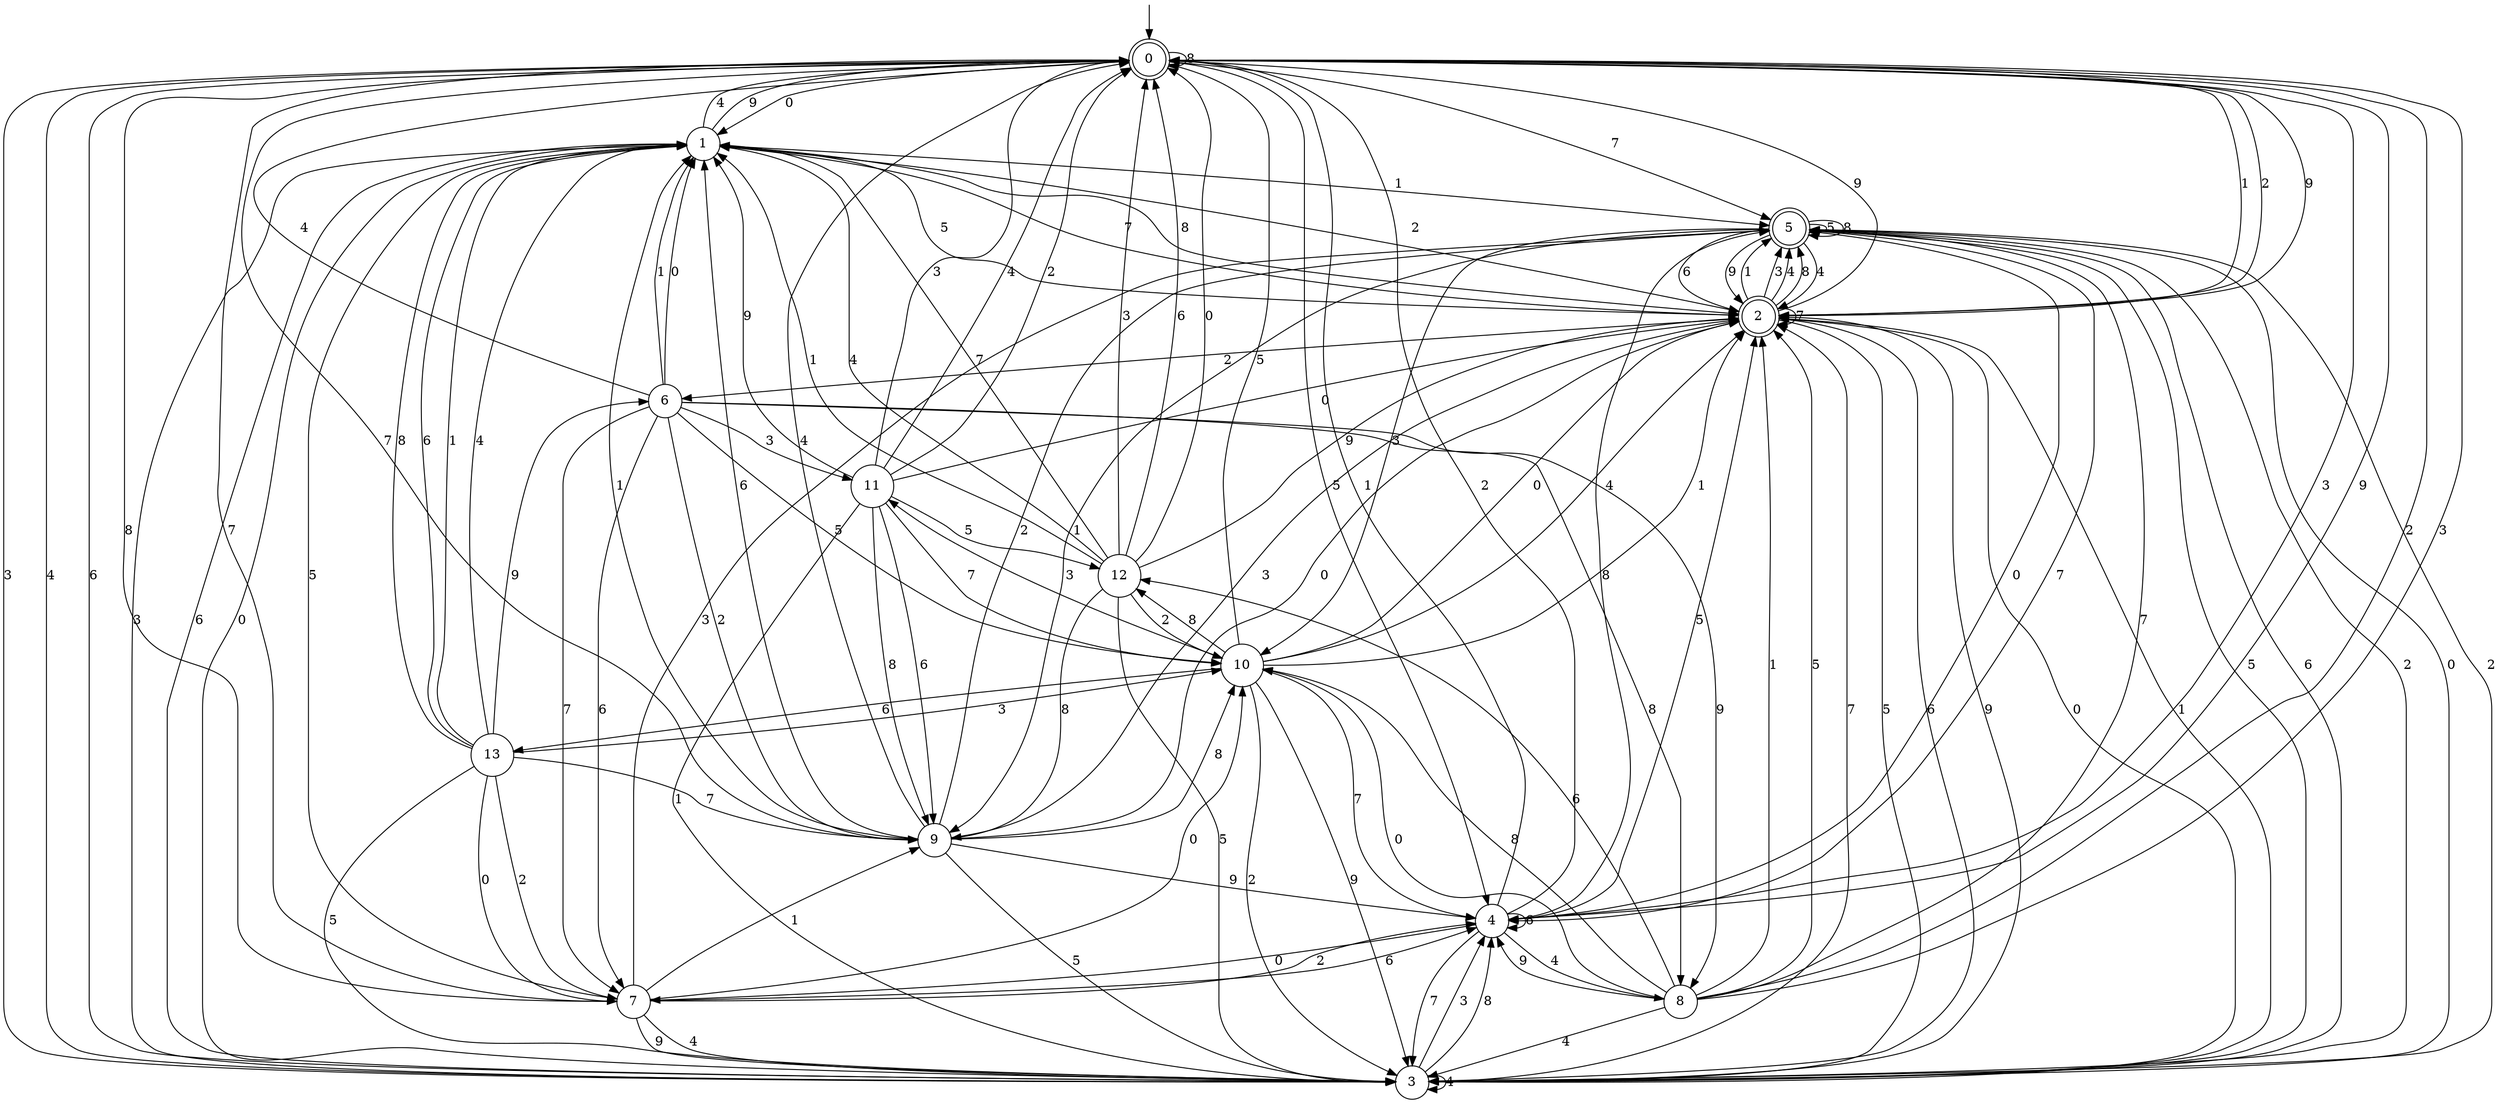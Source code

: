 digraph g {

	s0 [shape="doublecircle" label="0"];
	s1 [shape="circle" label="1"];
	s2 [shape="doublecircle" label="2"];
	s3 [shape="circle" label="3"];
	s4 [shape="circle" label="4"];
	s5 [shape="doublecircle" label="5"];
	s6 [shape="circle" label="6"];
	s7 [shape="circle" label="7"];
	s8 [shape="circle" label="8"];
	s9 [shape="circle" label="9"];
	s10 [shape="circle" label="10"];
	s11 [shape="circle" label="11"];
	s12 [shape="circle" label="12"];
	s13 [shape="circle" label="13"];
	s0 -> s1 [label="0"];
	s0 -> s2 [label="1"];
	s0 -> s2 [label="2"];
	s0 -> s3 [label="3"];
	s0 -> s3 [label="4"];
	s0 -> s4 [label="5"];
	s0 -> s3 [label="6"];
	s0 -> s5 [label="7"];
	s0 -> s0 [label="8"];
	s0 -> s2 [label="9"];
	s1 -> s3 [label="0"];
	s1 -> s5 [label="1"];
	s1 -> s2 [label="2"];
	s1 -> s3 [label="3"];
	s1 -> s0 [label="4"];
	s1 -> s2 [label="5"];
	s1 -> s3 [label="6"];
	s1 -> s2 [label="7"];
	s1 -> s2 [label="8"];
	s1 -> s0 [label="9"];
	s2 -> s3 [label="0"];
	s2 -> s5 [label="1"];
	s2 -> s6 [label="2"];
	s2 -> s5 [label="3"];
	s2 -> s5 [label="4"];
	s2 -> s3 [label="5"];
	s2 -> s3 [label="6"];
	s2 -> s2 [label="7"];
	s2 -> s5 [label="8"];
	s2 -> s0 [label="9"];
	s3 -> s5 [label="0"];
	s3 -> s2 [label="1"];
	s3 -> s5 [label="2"];
	s3 -> s4 [label="3"];
	s3 -> s3 [label="4"];
	s3 -> s5 [label="5"];
	s3 -> s5 [label="6"];
	s3 -> s2 [label="7"];
	s3 -> s4 [label="8"];
	s3 -> s2 [label="9"];
	s4 -> s7 [label="0"];
	s4 -> s0 [label="1"];
	s4 -> s0 [label="2"];
	s4 -> s0 [label="3"];
	s4 -> s8 [label="4"];
	s4 -> s2 [label="5"];
	s4 -> s4 [label="6"];
	s4 -> s3 [label="7"];
	s4 -> s5 [label="8"];
	s4 -> s0 [label="9"];
	s5 -> s4 [label="0"];
	s5 -> s9 [label="1"];
	s5 -> s3 [label="2"];
	s5 -> s10 [label="3"];
	s5 -> s2 [label="4"];
	s5 -> s5 [label="5"];
	s5 -> s2 [label="6"];
	s5 -> s4 [label="7"];
	s5 -> s5 [label="8"];
	s5 -> s2 [label="9"];
	s6 -> s1 [label="0"];
	s6 -> s1 [label="1"];
	s6 -> s9 [label="2"];
	s6 -> s11 [label="3"];
	s6 -> s0 [label="4"];
	s6 -> s10 [label="5"];
	s6 -> s7 [label="6"];
	s6 -> s7 [label="7"];
	s6 -> s8 [label="8"];
	s6 -> s8 [label="9"];
	s7 -> s10 [label="0"];
	s7 -> s9 [label="1"];
	s7 -> s4 [label="2"];
	s7 -> s5 [label="3"];
	s7 -> s3 [label="4"];
	s7 -> s1 [label="5"];
	s7 -> s4 [label="6"];
	s7 -> s0 [label="7"];
	s7 -> s0 [label="8"];
	s7 -> s3 [label="9"];
	s8 -> s10 [label="0"];
	s8 -> s2 [label="1"];
	s8 -> s0 [label="2"];
	s8 -> s0 [label="3"];
	s8 -> s3 [label="4"];
	s8 -> s2 [label="5"];
	s8 -> s12 [label="6"];
	s8 -> s5 [label="7"];
	s8 -> s10 [label="8"];
	s8 -> s4 [label="9"];
	s9 -> s2 [label="0"];
	s9 -> s1 [label="1"];
	s9 -> s5 [label="2"];
	s9 -> s2 [label="3"];
	s9 -> s0 [label="4"];
	s9 -> s3 [label="5"];
	s9 -> s1 [label="6"];
	s9 -> s0 [label="7"];
	s9 -> s10 [label="8"];
	s9 -> s4 [label="9"];
	s10 -> s2 [label="0"];
	s10 -> s2 [label="1"];
	s10 -> s3 [label="2"];
	s10 -> s11 [label="3"];
	s10 -> s2 [label="4"];
	s10 -> s0 [label="5"];
	s10 -> s13 [label="6"];
	s10 -> s4 [label="7"];
	s10 -> s12 [label="8"];
	s10 -> s3 [label="9"];
	s11 -> s2 [label="0"];
	s11 -> s3 [label="1"];
	s11 -> s0 [label="2"];
	s11 -> s0 [label="3"];
	s11 -> s0 [label="4"];
	s11 -> s12 [label="5"];
	s11 -> s9 [label="6"];
	s11 -> s10 [label="7"];
	s11 -> s9 [label="8"];
	s11 -> s1 [label="9"];
	s12 -> s0 [label="0"];
	s12 -> s1 [label="1"];
	s12 -> s10 [label="2"];
	s12 -> s0 [label="3"];
	s12 -> s1 [label="4"];
	s12 -> s3 [label="5"];
	s12 -> s0 [label="6"];
	s12 -> s1 [label="7"];
	s12 -> s9 [label="8"];
	s12 -> s2 [label="9"];
	s13 -> s7 [label="0"];
	s13 -> s1 [label="1"];
	s13 -> s7 [label="2"];
	s13 -> s10 [label="3"];
	s13 -> s1 [label="4"];
	s13 -> s3 [label="5"];
	s13 -> s1 [label="6"];
	s13 -> s9 [label="7"];
	s13 -> s1 [label="8"];
	s13 -> s6 [label="9"];

__start0 [label="" shape="none" width="0" height="0"];
__start0 -> s0;

}
